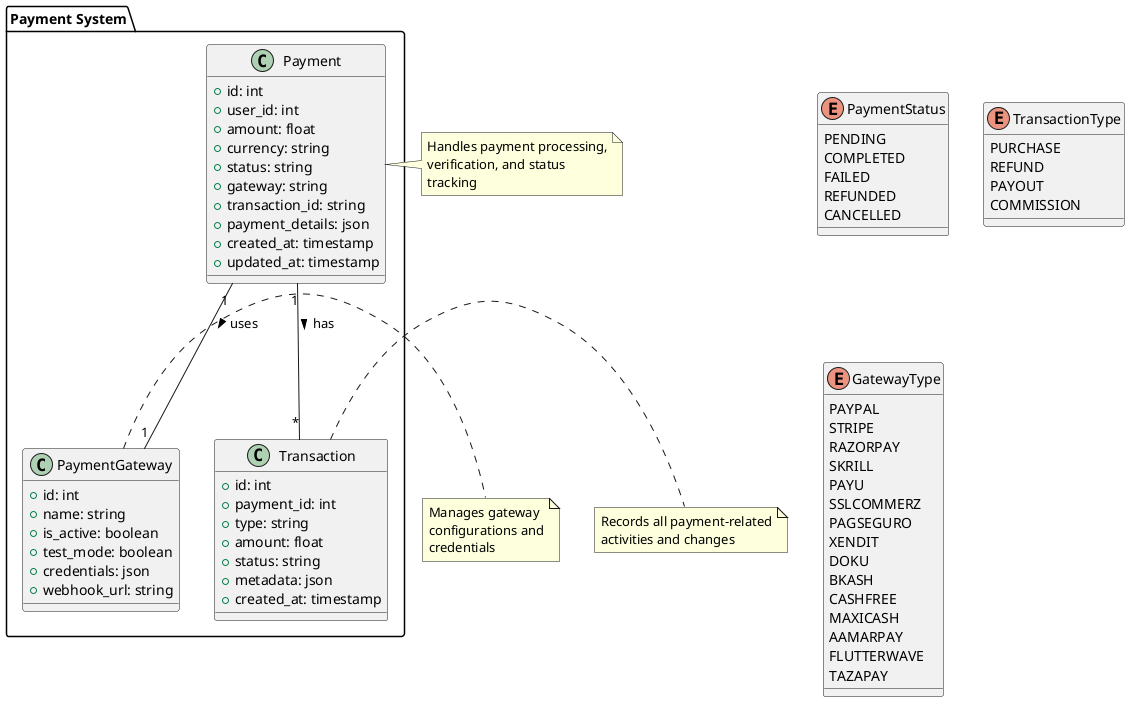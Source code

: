 @startuml Payment System

' Define packages
package "Payment System" {
    class Payment {
        +id: int
        +user_id: int
        +amount: float
        +currency: string
        +status: string
        +gateway: string
        +transaction_id: string
        +payment_details: json
        +created_at: timestamp
        +updated_at: timestamp
    }

    class PaymentGateway {
        +id: int
        +name: string
        +is_active: boolean
        +test_mode: boolean
        +credentials: json
        +webhook_url: string
    }

    class Transaction {
        +id: int
        +payment_id: int
        +type: string
        +amount: float
        +status: string
        +metadata: json
        +created_at: timestamp
    }
}

' Define relationships
Payment "1" -- "1" PaymentGateway : uses >
Payment "1" -- "*" Transaction : has >

' Define enums
enum PaymentStatus {
    PENDING
    COMPLETED
    FAILED
    REFUNDED
    CANCELLED
}

enum TransactionType {
    PURCHASE
    REFUND
    PAYOUT
    COMMISSION
}

enum GatewayType {
    PAYPAL
    STRIPE
    RAZORPAY
    SKRILL
    PAYU
    SSLCOMMERZ
    PAGSEGURO
    XENDIT
    DOKU
    BKASH
    CASHFREE
    MAXICASH
    AAMARPAY
    FLUTTERWAVE
    TAZAPAY
}

' Add notes
note right of Payment
  Handles payment processing,
  verification, and status
  tracking
end note

note right of PaymentGateway
  Manages gateway
  configurations and
  credentials
end note

note right of Transaction
  Records all payment-related
  activities and changes
end note

@enduml 